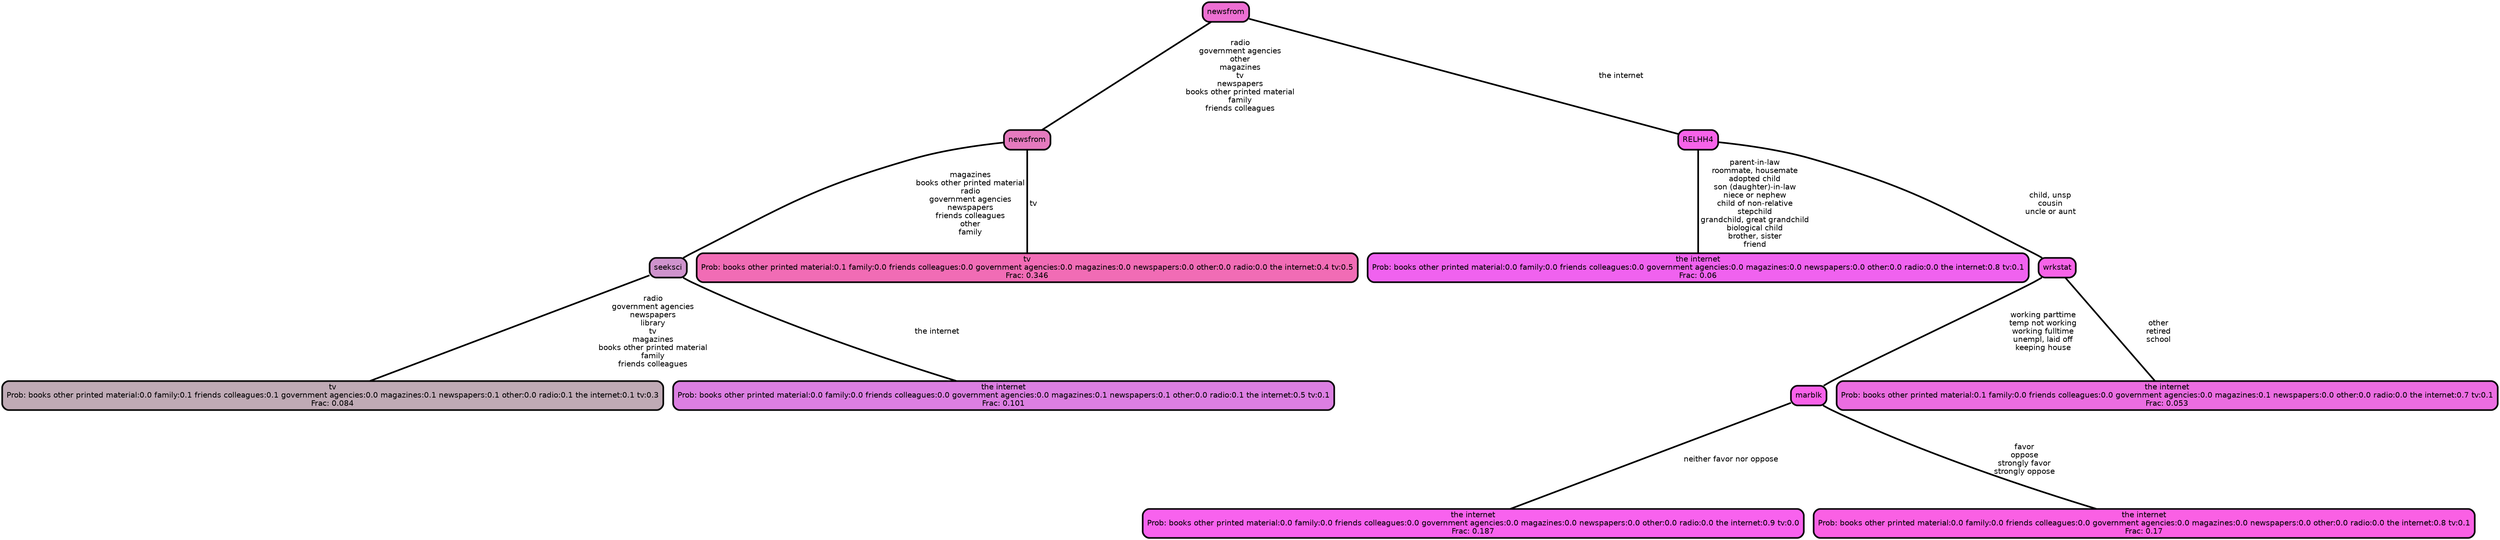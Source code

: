 graph Tree {
node [shape=box, style="filled, rounded",color="black",penwidth="3",fontcolor="black",                 fontname=helvetica] ;
graph [ranksep="0 equally", splines=straight,                 bgcolor=transparent, dpi=200] ;
edge [fontname=helvetica, color=black] ;
0 [label="tv
Prob: books other printed material:0.0 family:0.1 friends colleagues:0.1 government agencies:0.0 magazines:0.1 newspapers:0.1 other:0.0 radio:0.1 the internet:0.1 tv:0.3
Frac: 0.084", fillcolor="#bfaab5"] ;
1 [label="seeksci", fillcolor="#cf93cd"] ;
2 [label="the internet
Prob: books other printed material:0.0 family:0.0 friends colleagues:0.0 government agencies:0.0 magazines:0.1 newspapers:0.1 other:0.0 radio:0.1 the internet:0.5 tv:0.1
Frac: 0.101", fillcolor="#dc7fe2"] ;
3 [label="newsfrom", fillcolor="#e57abe"] ;
4 [label="tv
Prob: books other printed material:0.1 family:0.0 friends colleagues:0.0 government agencies:0.0 magazines:0.0 newspapers:0.0 other:0.0 radio:0.0 the internet:0.4 tv:0.5
Frac: 0.346", fillcolor="#f16cb5"] ;
5 [label="newsfrom", fillcolor="#ed6fd2"] ;
6 [label="the internet
Prob: books other printed material:0.0 family:0.0 friends colleagues:0.0 government agencies:0.0 magazines:0.0 newspapers:0.0 other:0.0 radio:0.0 the internet:0.8 tv:0.1
Frac: 0.06", fillcolor="#f062ef"] ;
7 [label="RELHH4", fillcolor="#f663e9"] ;
8 [label="the internet
Prob: books other printed material:0.0 family:0.0 friends colleagues:0.0 government agencies:0.0 magazines:0.0 newspapers:0.0 other:0.0 radio:0.0 the internet:0.9 tv:0.0
Frac: 0.187", fillcolor="#f862ee"] ;
9 [label="marblk", fillcolor="#f961e9"] ;
10 [label="the internet
Prob: books other printed material:0.0 family:0.0 friends colleagues:0.0 government agencies:0.0 magazines:0.0 newspapers:0.0 other:0.0 radio:0.0 the internet:0.8 tv:0.1
Frac: 0.17", fillcolor="#fa60e4"] ;
11 [label="wrkstat", fillcolor="#f763e8"] ;
12 [label="the internet
Prob: books other printed material:0.1 family:0.0 friends colleagues:0.0 government agencies:0.0 magazines:0.1 newspapers:0.0 other:0.0 radio:0.0 the internet:0.7 tv:0.1
Frac: 0.053", fillcolor="#eb6de1"] ;
1 -- 0 [label=" radio\n government agencies\n newspapers\n library\n tv\n magazines\n books other printed material\n family\n friends colleagues",penwidth=3] ;
1 -- 2 [label=" the internet",penwidth=3] ;
3 -- 1 [label=" magazines\n books other printed material\n radio\n government agencies\n newspapers\n friends colleagues\n other\n family",penwidth=3] ;
3 -- 4 [label=" tv",penwidth=3] ;
5 -- 3 [label=" radio\n government agencies\n other\n magazines\n tv\n newspapers\n books other printed material\n family\n friends colleagues",penwidth=3] ;
5 -- 7 [label=" the internet",penwidth=3] ;
7 -- 6 [label=" parent-in-law\n roommate, housemate\n adopted child\n son (daughter)-in-law\n niece or nephew\n child of non-relative\n stepchild\n grandchild, great grandchild\n biological child\n brother, sister\n friend",penwidth=3] ;
7 -- 11 [label=" child, unsp\n cousin\n uncle or aunt",penwidth=3] ;
9 -- 8 [label=" neither favor nor oppose",penwidth=3] ;
9 -- 10 [label=" favor\n oppose\n strongly favor\n strongly oppose",penwidth=3] ;
11 -- 9 [label=" working parttime\n temp not working\n working fulltime\n unempl, laid off\n keeping house",penwidth=3] ;
11 -- 12 [label=" other\n retired\n school",penwidth=3] ;
{rank = same;}}